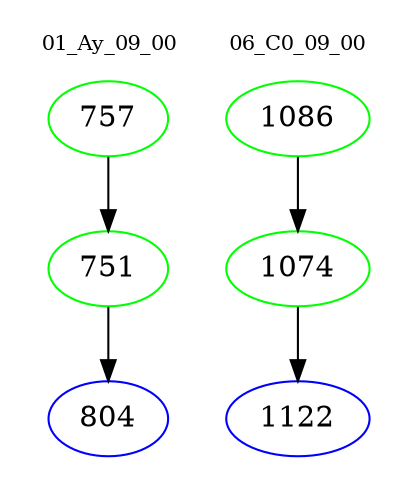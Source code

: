digraph{
subgraph cluster_0 {
color = white
label = "01_Ay_09_00";
fontsize=10;
T0_757 [label="757", color="green"]
T0_757 -> T0_751 [color="black"]
T0_751 [label="751", color="green"]
T0_751 -> T0_804 [color="black"]
T0_804 [label="804", color="blue"]
}
subgraph cluster_1 {
color = white
label = "06_C0_09_00";
fontsize=10;
T1_1086 [label="1086", color="green"]
T1_1086 -> T1_1074 [color="black"]
T1_1074 [label="1074", color="green"]
T1_1074 -> T1_1122 [color="black"]
T1_1122 [label="1122", color="blue"]
}
}
